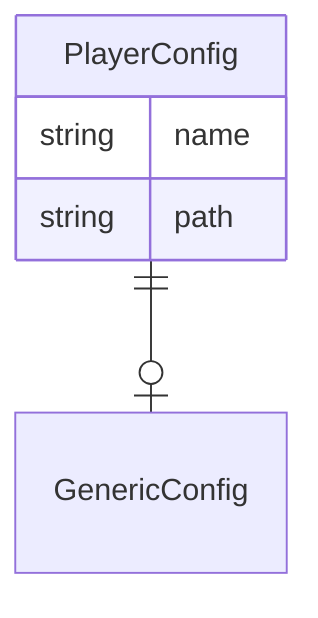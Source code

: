 erDiagram
    PlayerConfig {
        string name
        string path
    }

    GenericConfig

    PlayerConfig ||--|o GenericConfig : ""
